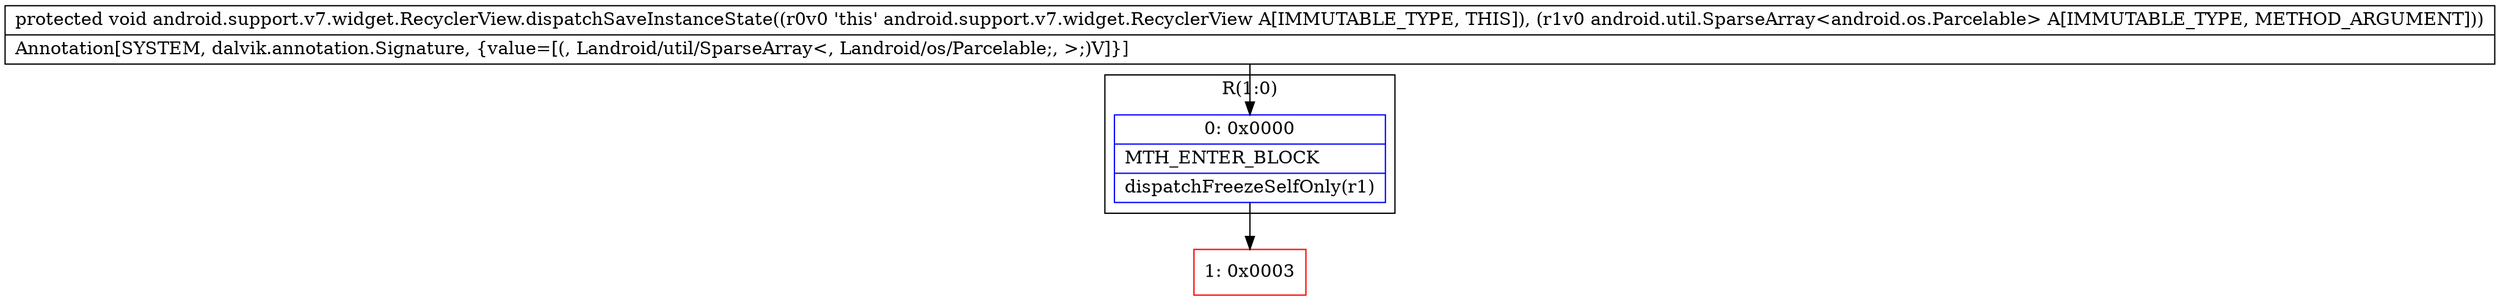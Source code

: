 digraph "CFG forandroid.support.v7.widget.RecyclerView.dispatchSaveInstanceState(Landroid\/util\/SparseArray;)V" {
subgraph cluster_Region_394201373 {
label = "R(1:0)";
node [shape=record,color=blue];
Node_0 [shape=record,label="{0\:\ 0x0000|MTH_ENTER_BLOCK\l|dispatchFreezeSelfOnly(r1)\l}"];
}
Node_1 [shape=record,color=red,label="{1\:\ 0x0003}"];
MethodNode[shape=record,label="{protected void android.support.v7.widget.RecyclerView.dispatchSaveInstanceState((r0v0 'this' android.support.v7.widget.RecyclerView A[IMMUTABLE_TYPE, THIS]), (r1v0 android.util.SparseArray\<android.os.Parcelable\> A[IMMUTABLE_TYPE, METHOD_ARGUMENT]))  | Annotation[SYSTEM, dalvik.annotation.Signature, \{value=[(, Landroid\/util\/SparseArray\<, Landroid\/os\/Parcelable;, \>;)V]\}]\l}"];
MethodNode -> Node_0;
Node_0 -> Node_1;
}

